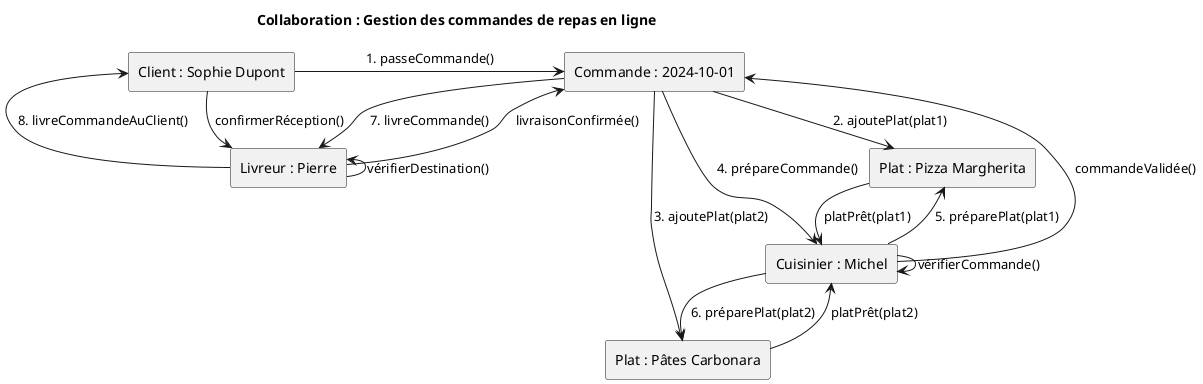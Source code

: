 @startuml
!pragma layout smetana
skinparam linestyle ortho

title Collaboration : Gestion des commandes de repas en ligne

rectangle "Client : Sophie Dupont" as client1
rectangle "Commande : 2024-10-01" as commande1
rectangle "Plat : Pizza Margherita" as plat1
rectangle "Plat : Pâtes Carbonara" as plat2
rectangle "Cuisinier : Michel" as cuisinier1
rectangle "Livreur : Pierre" as livreur1

client1 -right-> commande1 : 1. passeCommande()
commande1 -down-> plat1 : 2. ajoutePlat(plat1)
commande1 -down-> plat2 : 3. ajoutePlat(plat2)
commande1 -right-> cuisinier1 : 4. prépareCommande()

cuisinier1 -down-> cuisinier1 : vérifierCommande()
cuisinier1 --> commande1 : commandeValidée()

cuisinier1 -down-> plat1 : 5. préparePlat(plat1)
plat1 --> cuisinier1 : platPrêt(plat1)
cuisinier1 -down-> plat2 : 6. préparePlat(plat2)
plat2 --> cuisinier1 : platPrêt(plat2)

commande1 -right-> livreur1 : 7. livreCommande()
livreur1 -up-> livreur1 : vérifierDestination()
livreur1 --> commande1 : livraisonConfirmée()

livreur1 -up-> client1 : 8. livreCommandeAuClient()
client1 --> livreur1 : confirmerRéception()
@enduml
